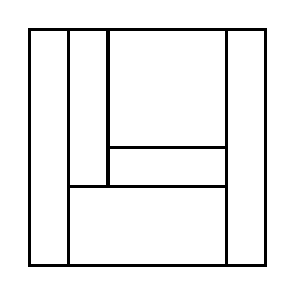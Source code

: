 \begin{tikzpicture}[very thick, scale=.5]
    \draw (0,0) rectangle (1,6);
    \draw (1,2) rectangle (2,6);
    \draw (2,3) rectangle (5,6);
    \draw (2,2) rectangle (5,3);
    \draw (1,0) rectangle (5,2);
    \draw (5,0) rectangle (6,6);
\end{tikzpicture}
